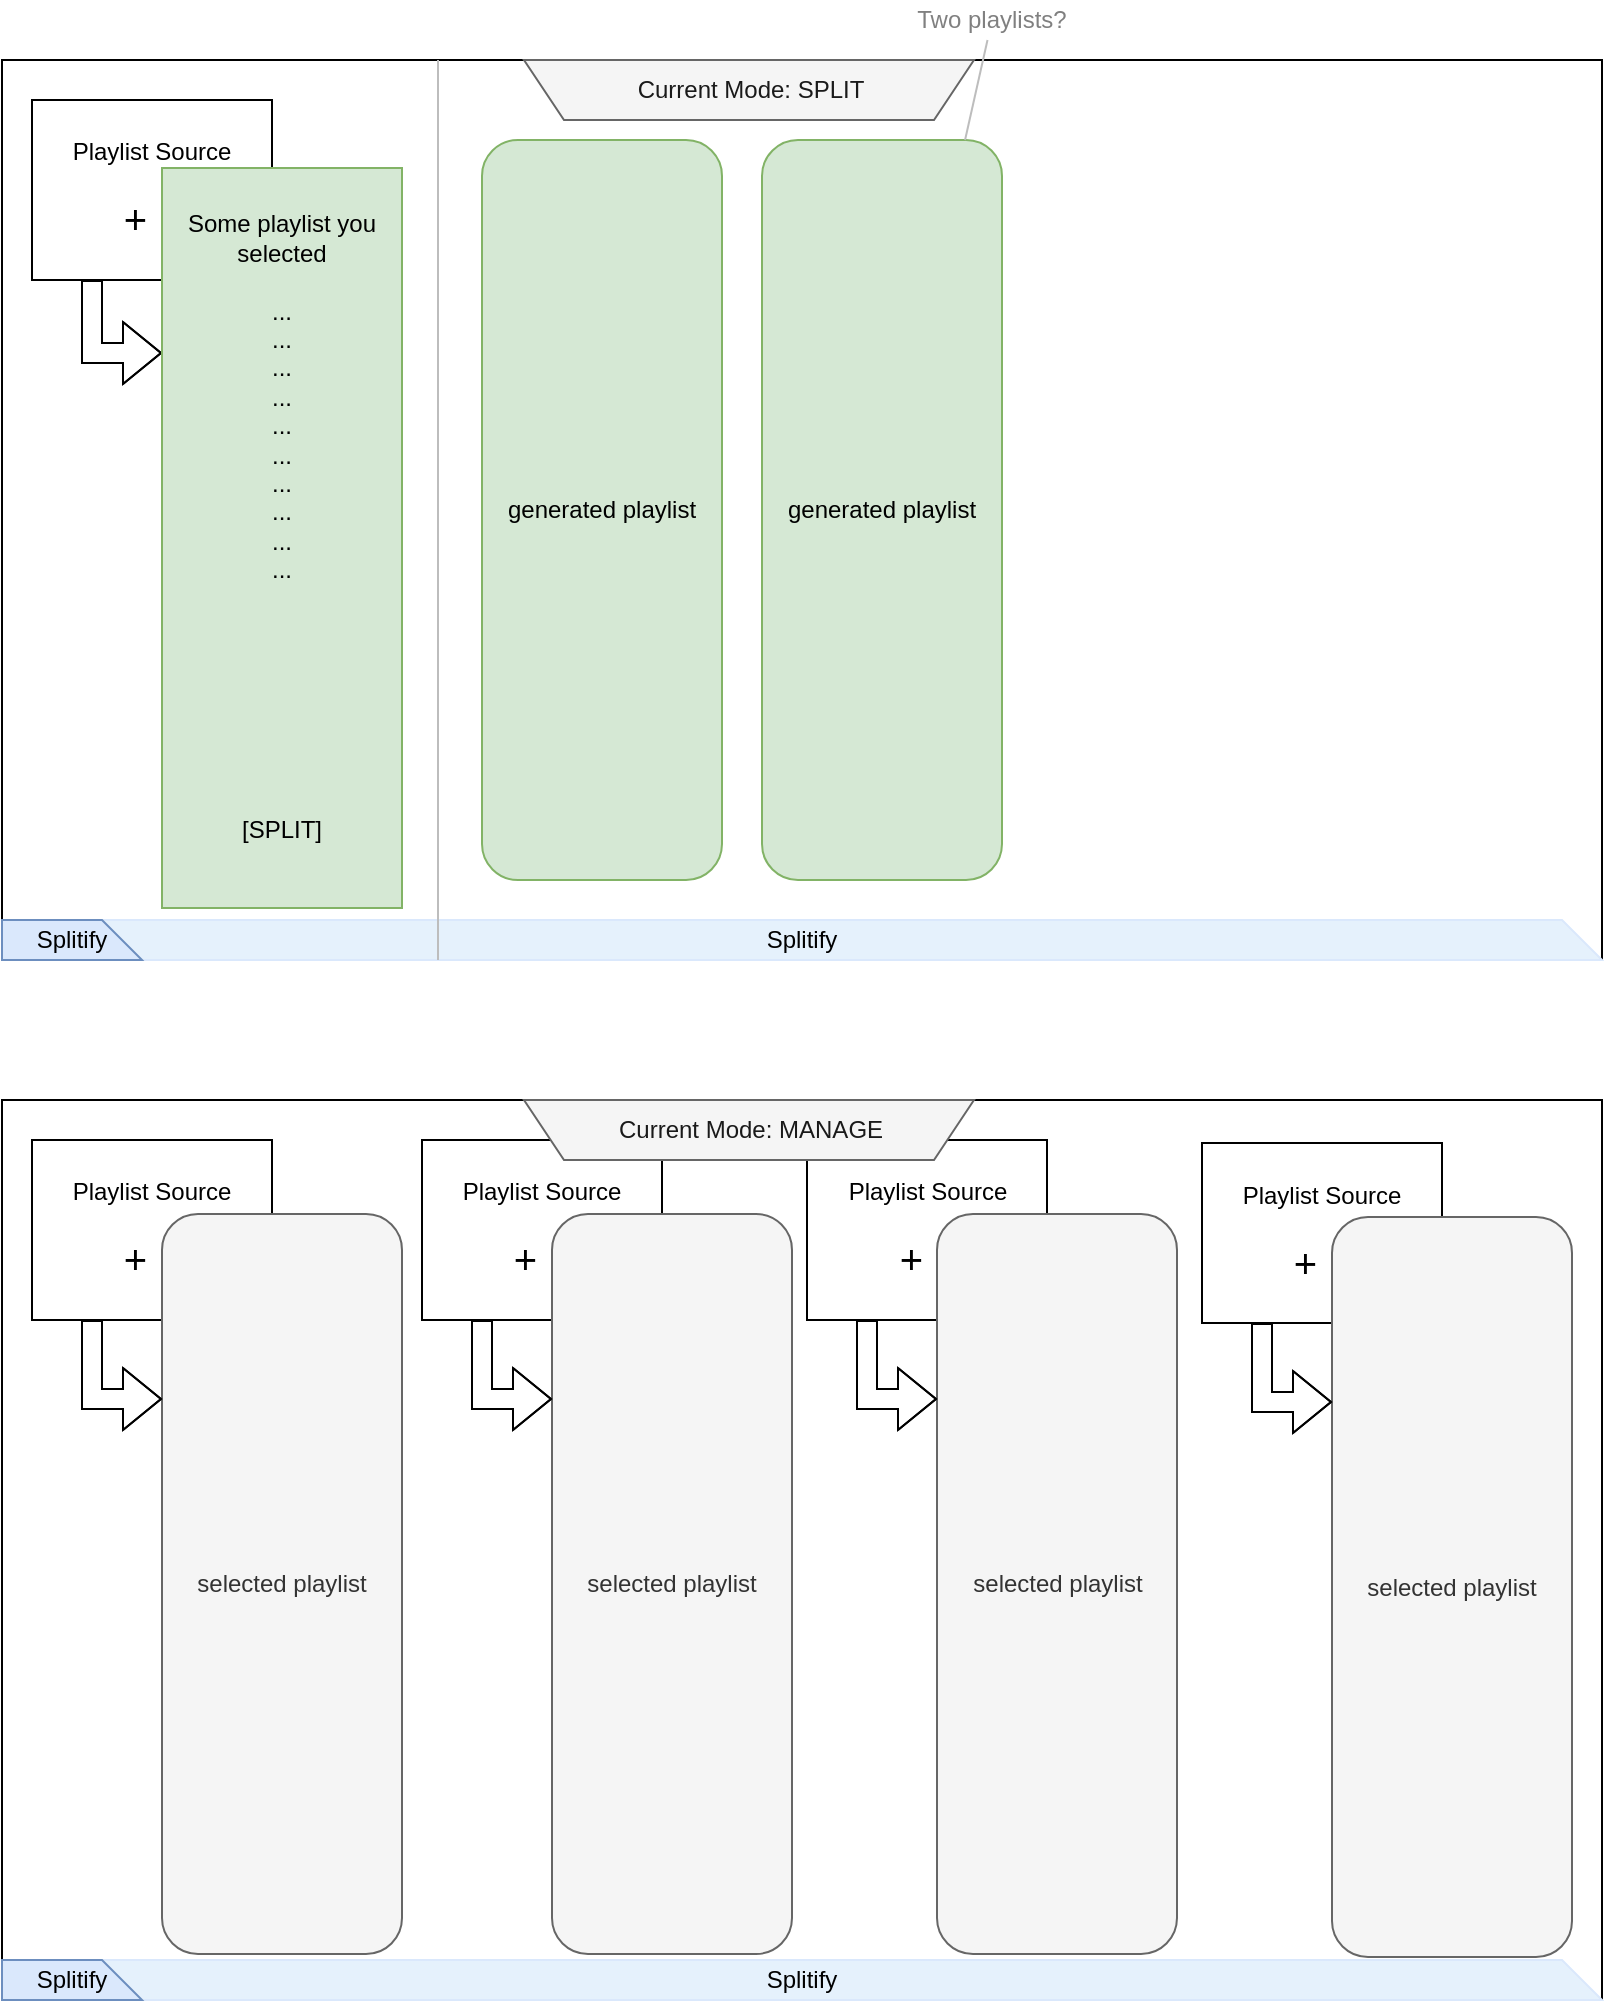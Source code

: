 <mxfile version="13.7.9" type="device"><diagram id="tF0MBu_MzGOLYD--1WbX" name="Page-1"><mxGraphModel dx="1038" dy="608" grid="1" gridSize="10" guides="1" tooltips="1" connect="1" arrows="1" fold="1" page="1" pageScale="1" pageWidth="827" pageHeight="1169" math="0" shadow="0"><root><mxCell id="0"/><mxCell id="1" parent="0"/><mxCell id="TvdPCxbCZGi_9OL_vIdH-1" value="" style="rounded=0;whiteSpace=wrap;html=1;labelBackgroundColor=none;strokeColor=#000000;fillColor=#FFFFFF;gradientColor=none;aspect=fixed;" vertex="1" parent="1"><mxGeometry x="40" y="50" width="800" height="450" as="geometry"/></mxCell><mxCell id="TvdPCxbCZGi_9OL_vIdH-2" value="Splitify" style="shape=card;whiteSpace=wrap;html=1;labelBackgroundColor=none;rotation=90;horizontal=0;strokeColor=#DAE8FC;fillColor=#E5F1FC;" vertex="1" parent="1"><mxGeometry x="430" y="90" width="20" height="800" as="geometry"/></mxCell><mxCell id="TvdPCxbCZGi_9OL_vIdH-3" style="edgeStyle=orthogonalEdgeStyle;rounded=0;orthogonalLoop=1;jettySize=auto;html=1;exitX=0.25;exitY=1;exitDx=0;exitDy=0;entryX=0;entryY=0.25;entryDx=0;entryDy=0;startArrow=none;startFill=0;endArrow=block;endFill=0;shape=flexArrow;endSize=6;sourcePerimeterSpacing=0;targetPerimeterSpacing=0;" edge="1" parent="1" source="TvdPCxbCZGi_9OL_vIdH-4" target="TvdPCxbCZGi_9OL_vIdH-5"><mxGeometry relative="1" as="geometry"/></mxCell><mxCell id="TvdPCxbCZGi_9OL_vIdH-4" value="Playlist Source&lt;br&gt;&lt;br&gt;&lt;font style=&quot;font-size: 20px&quot;&gt;+&amp;nbsp; &amp;nbsp;&lt;/font&gt;" style="rounded=0;whiteSpace=wrap;html=1;labelBackgroundColor=none;strokeColor=#000000;fillColor=#FFFFFF;gradientColor=none;" vertex="1" parent="1"><mxGeometry x="55" y="70" width="120" height="90" as="geometry"/></mxCell><mxCell id="TvdPCxbCZGi_9OL_vIdH-5" value="&lt;br&gt;Some playlist you selected&lt;br&gt;&lt;br&gt;...&lt;br&gt;...&lt;br&gt;...&lt;br&gt;...&lt;br&gt;...&lt;br&gt;...&lt;br&gt;...&lt;br&gt;...&lt;br&gt;...&lt;br&gt;...&lt;br&gt;&lt;br&gt;&lt;br&gt;&lt;br&gt;&lt;br&gt;&lt;br&gt;&lt;br&gt;&lt;br&gt;&lt;br&gt;[SPLIT]" style="rounded=0;whiteSpace=wrap;html=1;labelBackgroundColor=none;strokeColor=#82b366;fillColor=#d5e8d4;verticalAlign=top;" vertex="1" parent="1"><mxGeometry x="120" y="104" width="120" height="370" as="geometry"/></mxCell><mxCell id="TvdPCxbCZGi_9OL_vIdH-6" value="generated playlist" style="rounded=1;whiteSpace=wrap;html=1;labelBackgroundColor=none;strokeColor=#82b366;fillColor=#d5e8d4;" vertex="1" parent="1"><mxGeometry x="280" y="90" width="120" height="370" as="geometry"/></mxCell><mxCell id="TvdPCxbCZGi_9OL_vIdH-7" value="&lt;span&gt;generated playlist&lt;/span&gt;" style="rounded=1;whiteSpace=wrap;html=1;labelBackgroundColor=none;strokeColor=#82b366;fillColor=#d5e8d4;" vertex="1" parent="1"><mxGeometry x="420" y="90" width="120" height="370" as="geometry"/></mxCell><mxCell id="TvdPCxbCZGi_9OL_vIdH-8" style="rounded=0;orthogonalLoop=1;jettySize=auto;html=1;exitX=0.25;exitY=0;exitDx=0;exitDy=0;entryX=0.25;entryY=1;entryDx=0;entryDy=0;startArrow=none;startFill=0;sourcePerimeterSpacing=0;endArrow=none;endFill=0;targetPerimeterSpacing=0;strokeColor=#BDBDBD;" edge="1" parent="1"><mxGeometry relative="1" as="geometry"><mxPoint x="258" y="50" as="sourcePoint"/><mxPoint x="258" y="500" as="targetPoint"/></mxGeometry></mxCell><mxCell id="TvdPCxbCZGi_9OL_vIdH-9" value="Splitify" style="shape=card;whiteSpace=wrap;html=1;labelBackgroundColor=none;strokeColor=#6c8ebf;fillColor=#dae8fc;rotation=90;horizontal=0;" vertex="1" parent="1"><mxGeometry x="65" y="455" width="20" height="70" as="geometry"/></mxCell><mxCell id="TvdPCxbCZGi_9OL_vIdH-10" style="edgeStyle=none;rounded=0;orthogonalLoop=1;jettySize=auto;html=1;startArrow=none;startFill=0;sourcePerimeterSpacing=0;endArrow=none;endFill=0;targetPerimeterSpacing=0;strokeColor=#BDBDBD;fontColor=#808080;" edge="1" parent="1" source="TvdPCxbCZGi_9OL_vIdH-11" target="TvdPCxbCZGi_9OL_vIdH-7"><mxGeometry relative="1" as="geometry"/></mxCell><mxCell id="TvdPCxbCZGi_9OL_vIdH-11" value="Two playlists?" style="text;html=1;strokeColor=none;fillColor=none;align=center;verticalAlign=middle;whiteSpace=wrap;rounded=0;labelBackgroundColor=none;fontColor=#808080;" vertex="1" parent="1"><mxGeometry x="490" y="20" width="90" height="20" as="geometry"/></mxCell><mxCell id="TvdPCxbCZGi_9OL_vIdH-12" value="" style="group" vertex="1" connectable="0" parent="1"><mxGeometry x="301" y="50" width="225" height="30" as="geometry"/></mxCell><mxCell id="TvdPCxbCZGi_9OL_vIdH-13" value="" style="shape=trapezoid;perimeter=trapezoidPerimeter;whiteSpace=wrap;html=1;fixedSize=1;labelBackgroundColor=none;strokeColor=#666666;fillColor=#f5f5f5;fontColor=#333333;rotation=-180;" vertex="1" parent="TvdPCxbCZGi_9OL_vIdH-12"><mxGeometry width="225" height="30" as="geometry"/></mxCell><mxCell id="TvdPCxbCZGi_9OL_vIdH-14" value="Current Mode: SPLIT" style="text;html=1;align=center;verticalAlign=middle;resizable=0;points=[];autosize=1;fontColor=#1A1A1A;" vertex="1" parent="TvdPCxbCZGi_9OL_vIdH-12"><mxGeometry x="47.5" y="5" width="130" height="20" as="geometry"/></mxCell><mxCell id="TvdPCxbCZGi_9OL_vIdH-15" value="" style="rounded=0;whiteSpace=wrap;html=1;labelBackgroundColor=none;strokeColor=#000000;fillColor=#FFFFFF;gradientColor=none;aspect=fixed;" vertex="1" parent="1"><mxGeometry x="40" y="570" width="800" height="450" as="geometry"/></mxCell><mxCell id="TvdPCxbCZGi_9OL_vIdH-16" value="Splitify" style="shape=card;whiteSpace=wrap;html=1;labelBackgroundColor=none;rotation=90;horizontal=0;strokeColor=#DAE8FC;fillColor=#E5F1FC;" vertex="1" parent="1"><mxGeometry x="430" y="610" width="20" height="800" as="geometry"/></mxCell><mxCell id="TvdPCxbCZGi_9OL_vIdH-17" value="Splitify" style="shape=card;whiteSpace=wrap;html=1;labelBackgroundColor=none;strokeColor=#6c8ebf;fillColor=#dae8fc;rotation=90;horizontal=0;" vertex="1" parent="1"><mxGeometry x="65" y="975" width="20" height="70" as="geometry"/></mxCell><mxCell id="TvdPCxbCZGi_9OL_vIdH-18" value="" style="group" vertex="1" connectable="0" parent="1"><mxGeometry x="55" y="590" width="185" height="407" as="geometry"/></mxCell><mxCell id="TvdPCxbCZGi_9OL_vIdH-19" value="Playlist Source&lt;br&gt;&lt;br&gt;&lt;font style=&quot;font-size: 20px&quot;&gt;+&amp;nbsp; &amp;nbsp;&lt;/font&gt;" style="rounded=0;whiteSpace=wrap;html=1;labelBackgroundColor=none;strokeColor=#000000;fillColor=#FFFFFF;gradientColor=none;" vertex="1" parent="TvdPCxbCZGi_9OL_vIdH-18"><mxGeometry width="120" height="90" as="geometry"/></mxCell><mxCell id="TvdPCxbCZGi_9OL_vIdH-20" value="selected playlist" style="rounded=1;whiteSpace=wrap;html=1;labelBackgroundColor=none;strokeColor=#666666;fillColor=#f5f5f5;fontColor=#333333;" vertex="1" parent="TvdPCxbCZGi_9OL_vIdH-18"><mxGeometry x="65" y="37" width="120" height="370" as="geometry"/></mxCell><mxCell id="TvdPCxbCZGi_9OL_vIdH-21" style="edgeStyle=orthogonalEdgeStyle;rounded=0;orthogonalLoop=1;jettySize=auto;html=1;exitX=0.25;exitY=1;exitDx=0;exitDy=0;startArrow=none;startFill=0;endArrow=block;endFill=0;shape=flexArrow;endSize=6;sourcePerimeterSpacing=0;targetPerimeterSpacing=0;entryX=0;entryY=0.25;entryDx=0;entryDy=0;" edge="1" parent="TvdPCxbCZGi_9OL_vIdH-18" source="TvdPCxbCZGi_9OL_vIdH-19" target="TvdPCxbCZGi_9OL_vIdH-20"><mxGeometry relative="1" as="geometry"><mxPoint x="-45" y="100" as="targetPoint"/></mxGeometry></mxCell><mxCell id="TvdPCxbCZGi_9OL_vIdH-22" value="" style="group" vertex="1" connectable="0" parent="1"><mxGeometry x="250" y="590" width="185" height="407" as="geometry"/></mxCell><mxCell id="TvdPCxbCZGi_9OL_vIdH-23" value="Playlist Source&lt;br&gt;&lt;br&gt;&lt;font style=&quot;font-size: 20px&quot;&gt;+&amp;nbsp; &amp;nbsp;&lt;/font&gt;" style="rounded=0;whiteSpace=wrap;html=1;labelBackgroundColor=none;strokeColor=#000000;fillColor=#FFFFFF;gradientColor=none;" vertex="1" parent="TvdPCxbCZGi_9OL_vIdH-22"><mxGeometry width="120" height="90" as="geometry"/></mxCell><mxCell id="TvdPCxbCZGi_9OL_vIdH-24" value="selected playlist" style="rounded=1;whiteSpace=wrap;html=1;labelBackgroundColor=none;strokeColor=#666666;fillColor=#f5f5f5;fontColor=#333333;" vertex="1" parent="TvdPCxbCZGi_9OL_vIdH-22"><mxGeometry x="65" y="37" width="120" height="370" as="geometry"/></mxCell><mxCell id="TvdPCxbCZGi_9OL_vIdH-25" style="edgeStyle=orthogonalEdgeStyle;rounded=0;orthogonalLoop=1;jettySize=auto;html=1;exitX=0.25;exitY=1;exitDx=0;exitDy=0;startArrow=none;startFill=0;endArrow=block;endFill=0;shape=flexArrow;endSize=6;sourcePerimeterSpacing=0;targetPerimeterSpacing=0;entryX=0;entryY=0.25;entryDx=0;entryDy=0;" edge="1" parent="TvdPCxbCZGi_9OL_vIdH-22" source="TvdPCxbCZGi_9OL_vIdH-23" target="TvdPCxbCZGi_9OL_vIdH-24"><mxGeometry relative="1" as="geometry"><mxPoint x="-45" y="100" as="targetPoint"/></mxGeometry></mxCell><mxCell id="TvdPCxbCZGi_9OL_vIdH-26" value="" style="group" vertex="1" connectable="0" parent="1"><mxGeometry x="442.5" y="590" width="185" height="407" as="geometry"/></mxCell><mxCell id="TvdPCxbCZGi_9OL_vIdH-27" value="Playlist Source&lt;br&gt;&lt;br&gt;&lt;font style=&quot;font-size: 20px&quot;&gt;+&amp;nbsp; &amp;nbsp;&lt;/font&gt;" style="rounded=0;whiteSpace=wrap;html=1;labelBackgroundColor=none;strokeColor=#000000;fillColor=#FFFFFF;gradientColor=none;" vertex="1" parent="TvdPCxbCZGi_9OL_vIdH-26"><mxGeometry width="120" height="90" as="geometry"/></mxCell><mxCell id="TvdPCxbCZGi_9OL_vIdH-28" value="selected playlist" style="rounded=1;whiteSpace=wrap;html=1;labelBackgroundColor=none;strokeColor=#666666;fillColor=#f5f5f5;fontColor=#333333;" vertex="1" parent="TvdPCxbCZGi_9OL_vIdH-26"><mxGeometry x="65" y="37" width="120" height="370" as="geometry"/></mxCell><mxCell id="TvdPCxbCZGi_9OL_vIdH-29" style="edgeStyle=orthogonalEdgeStyle;rounded=0;orthogonalLoop=1;jettySize=auto;html=1;exitX=0.25;exitY=1;exitDx=0;exitDy=0;startArrow=none;startFill=0;endArrow=block;endFill=0;shape=flexArrow;endSize=6;sourcePerimeterSpacing=0;targetPerimeterSpacing=0;entryX=0;entryY=0.25;entryDx=0;entryDy=0;" edge="1" parent="TvdPCxbCZGi_9OL_vIdH-26" source="TvdPCxbCZGi_9OL_vIdH-27" target="TvdPCxbCZGi_9OL_vIdH-28"><mxGeometry relative="1" as="geometry"><mxPoint x="-45" y="100" as="targetPoint"/></mxGeometry></mxCell><mxCell id="TvdPCxbCZGi_9OL_vIdH-30" value="" style="group" vertex="1" connectable="0" parent="1"><mxGeometry x="640" y="591.5" width="185" height="407" as="geometry"/></mxCell><mxCell id="TvdPCxbCZGi_9OL_vIdH-31" value="Playlist Source&lt;br&gt;&lt;br&gt;&lt;font style=&quot;font-size: 20px&quot;&gt;+&amp;nbsp; &amp;nbsp;&lt;/font&gt;" style="rounded=0;whiteSpace=wrap;html=1;labelBackgroundColor=none;strokeColor=#000000;fillColor=#FFFFFF;gradientColor=none;" vertex="1" parent="TvdPCxbCZGi_9OL_vIdH-30"><mxGeometry width="120" height="90" as="geometry"/></mxCell><mxCell id="TvdPCxbCZGi_9OL_vIdH-32" value="selected playlist" style="rounded=1;whiteSpace=wrap;html=1;labelBackgroundColor=none;strokeColor=#666666;fillColor=#f5f5f5;fontColor=#333333;" vertex="1" parent="TvdPCxbCZGi_9OL_vIdH-30"><mxGeometry x="65" y="37" width="120" height="370" as="geometry"/></mxCell><mxCell id="TvdPCxbCZGi_9OL_vIdH-33" style="edgeStyle=orthogonalEdgeStyle;rounded=0;orthogonalLoop=1;jettySize=auto;html=1;exitX=0.25;exitY=1;exitDx=0;exitDy=0;startArrow=none;startFill=0;endArrow=block;endFill=0;shape=flexArrow;endSize=6;sourcePerimeterSpacing=0;targetPerimeterSpacing=0;entryX=0;entryY=0.25;entryDx=0;entryDy=0;" edge="1" parent="TvdPCxbCZGi_9OL_vIdH-30" source="TvdPCxbCZGi_9OL_vIdH-31" target="TvdPCxbCZGi_9OL_vIdH-32"><mxGeometry relative="1" as="geometry"><mxPoint x="-45" y="100" as="targetPoint"/></mxGeometry></mxCell><mxCell id="TvdPCxbCZGi_9OL_vIdH-34" value="" style="group" vertex="1" connectable="0" parent="1"><mxGeometry x="301" y="570" width="225" height="30" as="geometry"/></mxCell><mxCell id="TvdPCxbCZGi_9OL_vIdH-35" value="" style="shape=trapezoid;perimeter=trapezoidPerimeter;whiteSpace=wrap;html=1;fixedSize=1;labelBackgroundColor=none;strokeColor=#666666;fillColor=#f5f5f5;fontColor=#333333;rotation=-180;" vertex="1" parent="TvdPCxbCZGi_9OL_vIdH-34"><mxGeometry width="225" height="30" as="geometry"/></mxCell><mxCell id="TvdPCxbCZGi_9OL_vIdH-36" value="Current Mode: MANAGE" style="text;html=1;align=center;verticalAlign=middle;resizable=0;points=[];autosize=1;fontColor=#1A1A1A;" vertex="1" parent="TvdPCxbCZGi_9OL_vIdH-34"><mxGeometry x="37.5" y="5" width="150" height="20" as="geometry"/></mxCell></root></mxGraphModel></diagram></mxfile>